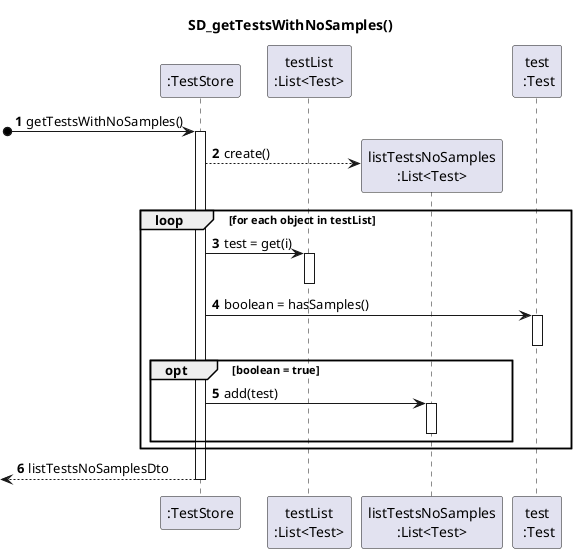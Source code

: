 @startuml
title SD_getTestsWithNoSamples()

autonumber

participant ":TestStore" as TEST_STORE
participant "testList\n:List<Test>" as LIST
participant "listTestsNoSamples\n:List<Test>" as LIST_NO_SAMPLES
participant "test\n :Test" as TEST_OBJ

[o-> TEST_STORE : getTestsWithNoSamples()
activate TEST_STORE

TEST_STORE --> LIST_NO_SAMPLES** : create()

loop for each object in testList
TEST_STORE -> LIST : test = get(i)
activate LIST
deactivate LIST

TEST_STORE -> TEST_OBJ : boolean = hasSamples()
activate TEST_OBJ
deactivate TEST_OBJ

opt boolean = true


TEST_STORE -> LIST_NO_SAMPLES : add(test)
activate LIST_NO_SAMPLES
deactivate LIST_NO_SAMPLES

end
end


[<-- TEST_STORE : listTestsNoSamplesDto
deactivate TEST_STORE



@enduml
